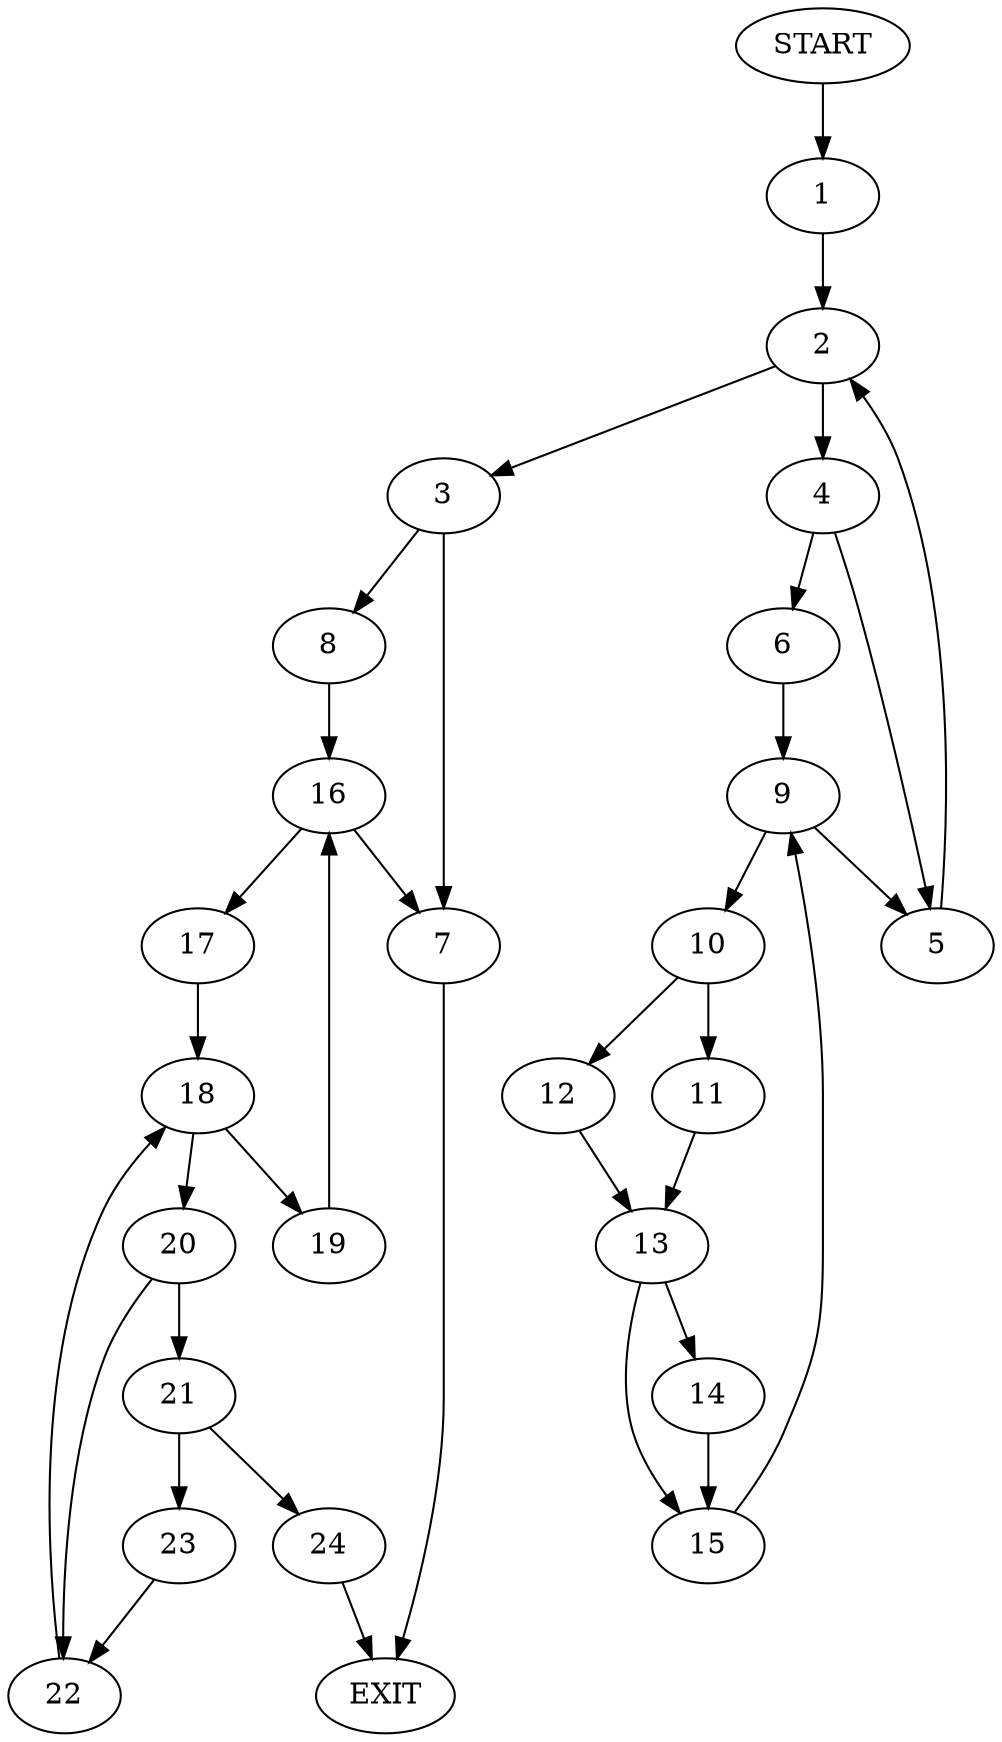 digraph {
0 [label="START"]
25 [label="EXIT"]
0 -> 1
1 -> 2
2 -> 3
2 -> 4
4 -> 5
4 -> 6
3 -> 7
3 -> 8
6 -> 9
5 -> 2
9 -> 5
9 -> 10
10 -> 11
10 -> 12
11 -> 13
12 -> 13
13 -> 14
13 -> 15
15 -> 9
14 -> 15
7 -> 25
8 -> 16
16 -> 7
16 -> 17
17 -> 18
18 -> 19
18 -> 20
20 -> 21
20 -> 22
19 -> 16
21 -> 23
21 -> 24
22 -> 18
24 -> 25
23 -> 22
}
